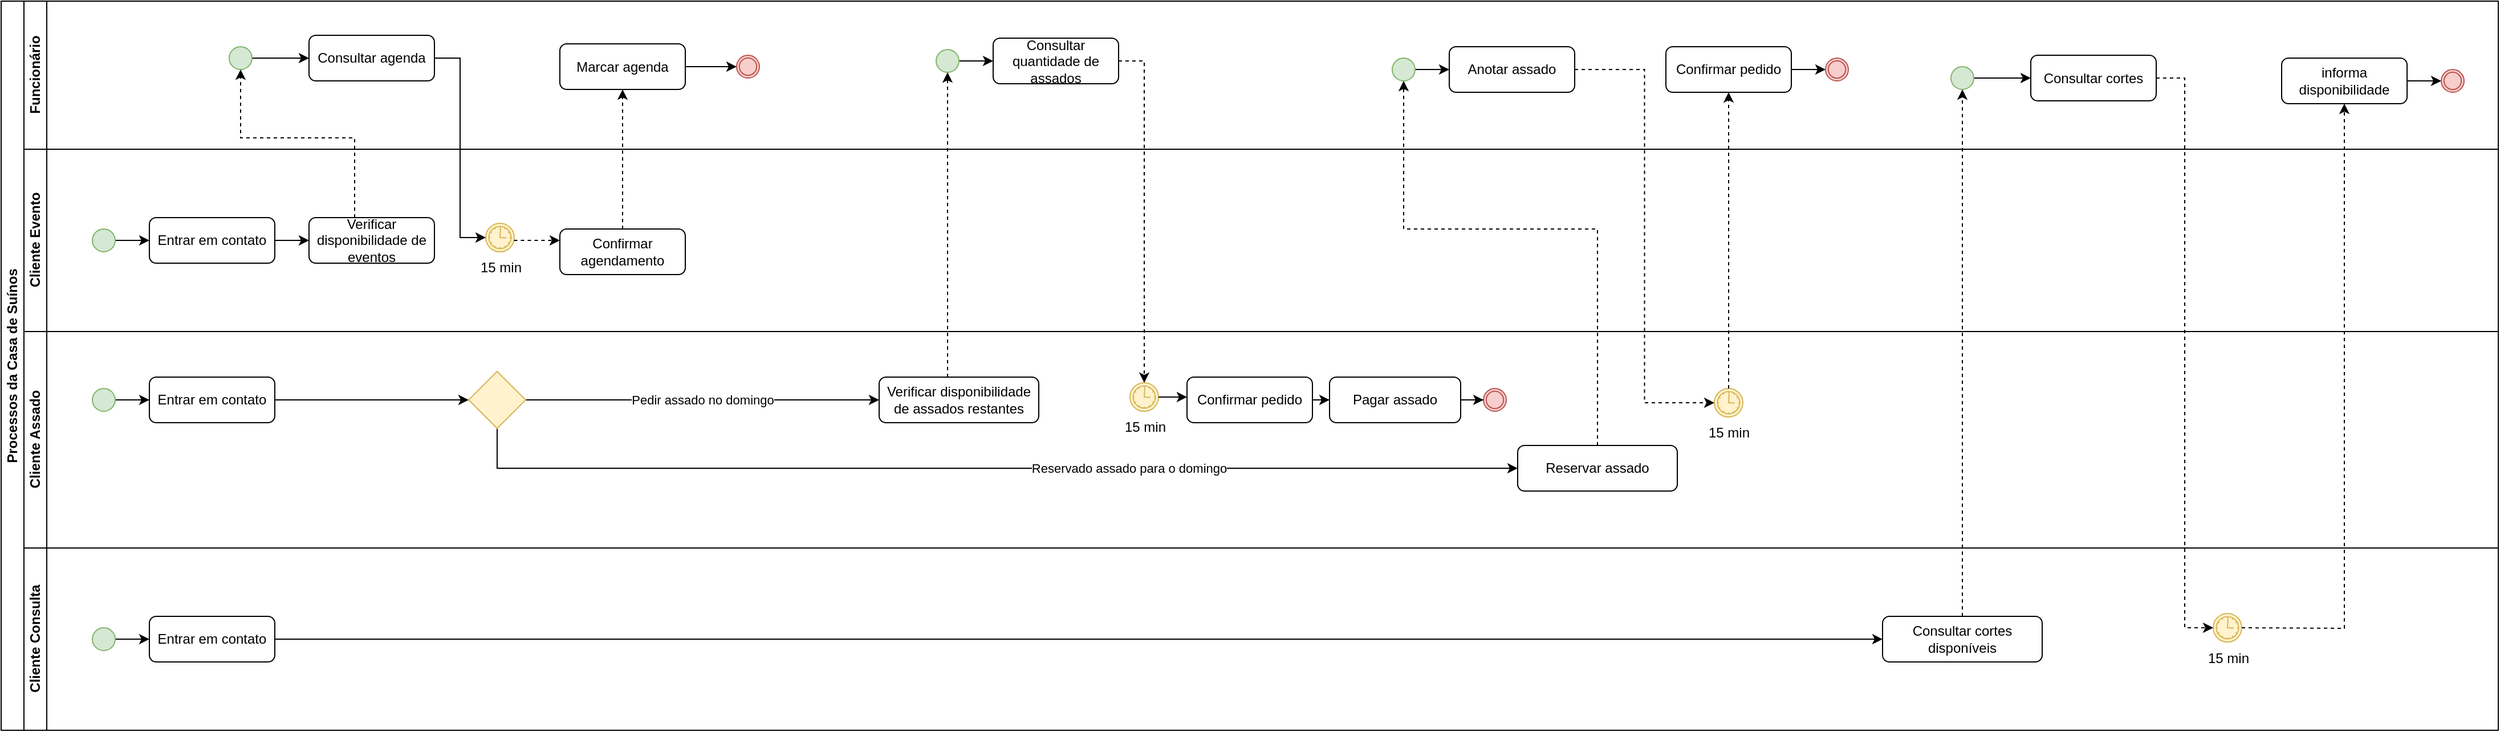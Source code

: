 <mxfile version="22.1.2" type="device">
  <diagram name="Page-1" id="2a216829-ef6e-dabb-86c1-c78162f3ba2b">
    <mxGraphModel dx="2419" dy="1171" grid="1" gridSize="10" guides="1" tooltips="1" connect="1" arrows="1" fold="1" page="1" pageScale="1" pageWidth="850" pageHeight="1100" background="none" math="0" shadow="0">
      <root>
        <mxCell id="0" />
        <mxCell id="1" parent="0" />
        <mxCell id="NOZRpMfCUy-URYiqGIte-18" value="Processos da Casa de Suínos" style="swimlane;html=1;childLayout=stackLayout;resizeParent=1;resizeParentMax=0;horizontal=0;startSize=20;horizontalStack=0;whiteSpace=wrap;" parent="1" vertex="1">
          <mxGeometry x="-50" y="630" width="2190" height="640" as="geometry" />
        </mxCell>
        <mxCell id="NOZRpMfCUy-URYiqGIte-19" value="Funcionário" style="swimlane;html=1;startSize=20;horizontal=0;" parent="NOZRpMfCUy-URYiqGIte-18" vertex="1">
          <mxGeometry x="20" width="2170" height="130" as="geometry" />
        </mxCell>
        <mxCell id="NOZRpMfCUy-URYiqGIte-46" value="Consultar agenda" style="rounded=1;whiteSpace=wrap;html=1;" parent="NOZRpMfCUy-URYiqGIte-19" vertex="1">
          <mxGeometry x="250" y="30" width="110" height="40" as="geometry" />
        </mxCell>
        <mxCell id="NOZRpMfCUy-URYiqGIte-50" style="edgeStyle=orthogonalEdgeStyle;rounded=0;orthogonalLoop=1;jettySize=auto;html=1;entryX=0;entryY=0.5;entryDx=0;entryDy=0;" parent="NOZRpMfCUy-URYiqGIte-19" source="NOZRpMfCUy-URYiqGIte-48" target="NOZRpMfCUy-URYiqGIte-46" edge="1">
          <mxGeometry relative="1" as="geometry" />
        </mxCell>
        <mxCell id="NOZRpMfCUy-URYiqGIte-48" value="" style="points=[[0.145,0.145,0],[0.5,0,0],[0.855,0.145,0],[1,0.5,0],[0.855,0.855,0],[0.5,1,0],[0.145,0.855,0],[0,0.5,0]];shape=mxgraph.bpmn.event;html=1;verticalLabelPosition=bottom;labelBackgroundColor=#ffffff;verticalAlign=top;align=center;perimeter=ellipsePerimeter;outlineConnect=0;aspect=fixed;outline=standard;symbol=general;fillColor=#d5e8d4;strokeColor=#82b366;" parent="NOZRpMfCUy-URYiqGIte-19" vertex="1">
          <mxGeometry x="180" y="40" width="20" height="20" as="geometry" />
        </mxCell>
        <mxCell id="NOZRpMfCUy-URYiqGIte-55" value="Marcar agenda" style="rounded=1;whiteSpace=wrap;html=1;" parent="NOZRpMfCUy-URYiqGIte-19" vertex="1">
          <mxGeometry x="470" y="37.5" width="110" height="40" as="geometry" />
        </mxCell>
        <mxCell id="NOZRpMfCUy-URYiqGIte-57" value="" style="points=[[0.145,0.145,0],[0.5,0,0],[0.855,0.145,0],[1,0.5,0],[0.855,0.855,0],[0.5,1,0],[0.145,0.855,0],[0,0.5,0]];shape=mxgraph.bpmn.event;html=1;verticalLabelPosition=bottom;labelBackgroundColor=#ffffff;verticalAlign=top;align=center;perimeter=ellipsePerimeter;outlineConnect=0;aspect=fixed;outline=throwing;symbol=general;fillColor=#f8cecc;strokeColor=#b85450;" parent="NOZRpMfCUy-URYiqGIte-19" vertex="1">
          <mxGeometry x="625" y="47.5" width="20" height="20" as="geometry" />
        </mxCell>
        <mxCell id="NOZRpMfCUy-URYiqGIte-58" style="edgeStyle=orthogonalEdgeStyle;rounded=0;orthogonalLoop=1;jettySize=auto;html=1;entryX=0;entryY=0.5;entryDx=0;entryDy=0;entryPerimeter=0;" parent="NOZRpMfCUy-URYiqGIte-19" source="NOZRpMfCUy-URYiqGIte-55" target="NOZRpMfCUy-URYiqGIte-57" edge="1">
          <mxGeometry relative="1" as="geometry" />
        </mxCell>
        <mxCell id="NOZRpMfCUy-URYiqGIte-73" style="edgeStyle=orthogonalEdgeStyle;rounded=0;orthogonalLoop=1;jettySize=auto;html=1;entryX=0;entryY=0.5;entryDx=0;entryDy=0;" parent="NOZRpMfCUy-URYiqGIte-19" source="NOZRpMfCUy-URYiqGIte-67" target="NOZRpMfCUy-URYiqGIte-70" edge="1">
          <mxGeometry relative="1" as="geometry" />
        </mxCell>
        <mxCell id="NOZRpMfCUy-URYiqGIte-67" value="" style="points=[[0.145,0.145,0],[0.5,0,0],[0.855,0.145,0],[1,0.5,0],[0.855,0.855,0],[0.5,1,0],[0.145,0.855,0],[0,0.5,0]];shape=mxgraph.bpmn.event;html=1;verticalLabelPosition=bottom;labelBackgroundColor=#ffffff;verticalAlign=top;align=center;perimeter=ellipsePerimeter;outlineConnect=0;aspect=fixed;outline=standard;symbol=general;fillColor=#d5e8d4;strokeColor=#82b366;" parent="NOZRpMfCUy-URYiqGIte-19" vertex="1">
          <mxGeometry x="800" y="42.5" width="20" height="20" as="geometry" />
        </mxCell>
        <mxCell id="NOZRpMfCUy-URYiqGIte-70" value="Consultar quantidade de assados" style="rounded=1;whiteSpace=wrap;html=1;" parent="NOZRpMfCUy-URYiqGIte-19" vertex="1">
          <mxGeometry x="850" y="32.5" width="110" height="40" as="geometry" />
        </mxCell>
        <mxCell id="NOZRpMfCUy-URYiqGIte-137" style="edgeStyle=orthogonalEdgeStyle;rounded=0;orthogonalLoop=1;jettySize=auto;html=1;entryX=0;entryY=0.5;entryDx=0;entryDy=0;" parent="NOZRpMfCUy-URYiqGIte-19" source="NOZRpMfCUy-URYiqGIte-138" target="NOZRpMfCUy-URYiqGIte-139" edge="1">
          <mxGeometry relative="1" as="geometry" />
        </mxCell>
        <mxCell id="NOZRpMfCUy-URYiqGIte-138" value="" style="points=[[0.145,0.145,0],[0.5,0,0],[0.855,0.145,0],[1,0.5,0],[0.855,0.855,0],[0.5,1,0],[0.145,0.855,0],[0,0.5,0]];shape=mxgraph.bpmn.event;html=1;verticalLabelPosition=bottom;labelBackgroundColor=#ffffff;verticalAlign=top;align=center;perimeter=ellipsePerimeter;outlineConnect=0;aspect=fixed;outline=standard;symbol=general;fillColor=#d5e8d4;strokeColor=#82b366;" parent="NOZRpMfCUy-URYiqGIte-19" vertex="1">
          <mxGeometry x="1200" y="50" width="20" height="20" as="geometry" />
        </mxCell>
        <mxCell id="NOZRpMfCUy-URYiqGIte-139" value="Anotar assado" style="rounded=1;whiteSpace=wrap;html=1;" parent="NOZRpMfCUy-URYiqGIte-19" vertex="1">
          <mxGeometry x="1250" y="40" width="110" height="40" as="geometry" />
        </mxCell>
        <mxCell id="NOZRpMfCUy-URYiqGIte-147" style="edgeStyle=orthogonalEdgeStyle;rounded=0;orthogonalLoop=1;jettySize=auto;html=1;" parent="NOZRpMfCUy-URYiqGIte-19" source="NOZRpMfCUy-URYiqGIte-143" target="NOZRpMfCUy-URYiqGIte-145" edge="1">
          <mxGeometry relative="1" as="geometry" />
        </mxCell>
        <mxCell id="NOZRpMfCUy-URYiqGIte-143" value="Confirmar pedido" style="rounded=1;whiteSpace=wrap;html=1;" parent="NOZRpMfCUy-URYiqGIte-19" vertex="1">
          <mxGeometry x="1440" y="40" width="110" height="40" as="geometry" />
        </mxCell>
        <mxCell id="NOZRpMfCUy-URYiqGIte-145" value="" style="points=[[0.145,0.145,0],[0.5,0,0],[0.855,0.145,0],[1,0.5,0],[0.855,0.855,0],[0.5,1,0],[0.145,0.855,0],[0,0.5,0]];shape=mxgraph.bpmn.event;html=1;verticalLabelPosition=bottom;labelBackgroundColor=#ffffff;verticalAlign=top;align=center;perimeter=ellipsePerimeter;outlineConnect=0;aspect=fixed;outline=throwing;symbol=general;fillColor=#f8cecc;strokeColor=#b85450;" parent="NOZRpMfCUy-URYiqGIte-19" vertex="1">
          <mxGeometry x="1580" y="50" width="20" height="20" as="geometry" />
        </mxCell>
        <mxCell id="NOZRpMfCUy-URYiqGIte-151" value="Consultar cortes" style="rounded=1;whiteSpace=wrap;html=1;" parent="NOZRpMfCUy-URYiqGIte-19" vertex="1">
          <mxGeometry x="1760" y="47.5" width="110" height="40" as="geometry" />
        </mxCell>
        <mxCell id="NOZRpMfCUy-URYiqGIte-152" style="edgeStyle=orthogonalEdgeStyle;rounded=0;orthogonalLoop=1;jettySize=auto;html=1;entryX=0;entryY=0.5;entryDx=0;entryDy=0;" parent="NOZRpMfCUy-URYiqGIte-19" source="NOZRpMfCUy-URYiqGIte-153" target="NOZRpMfCUy-URYiqGIte-151" edge="1">
          <mxGeometry relative="1" as="geometry" />
        </mxCell>
        <mxCell id="NOZRpMfCUy-URYiqGIte-153" value="" style="points=[[0.145,0.145,0],[0.5,0,0],[0.855,0.145,0],[1,0.5,0],[0.855,0.855,0],[0.5,1,0],[0.145,0.855,0],[0,0.5,0]];shape=mxgraph.bpmn.event;html=1;verticalLabelPosition=bottom;labelBackgroundColor=#ffffff;verticalAlign=top;align=center;perimeter=ellipsePerimeter;outlineConnect=0;aspect=fixed;outline=standard;symbol=general;fillColor=#d5e8d4;strokeColor=#82b366;" parent="NOZRpMfCUy-URYiqGIte-19" vertex="1">
          <mxGeometry x="1690" y="57.5" width="20" height="20" as="geometry" />
        </mxCell>
        <mxCell id="NOZRpMfCUy-URYiqGIte-158" style="edgeStyle=orthogonalEdgeStyle;rounded=0;orthogonalLoop=1;jettySize=auto;html=1;" parent="NOZRpMfCUy-URYiqGIte-19" source="NOZRpMfCUy-URYiqGIte-159" target="NOZRpMfCUy-URYiqGIte-160" edge="1">
          <mxGeometry relative="1" as="geometry" />
        </mxCell>
        <mxCell id="NOZRpMfCUy-URYiqGIte-159" value="informa disponibilidade" style="rounded=1;whiteSpace=wrap;html=1;" parent="NOZRpMfCUy-URYiqGIte-19" vertex="1">
          <mxGeometry x="1980" y="50" width="110" height="40" as="geometry" />
        </mxCell>
        <mxCell id="NOZRpMfCUy-URYiqGIte-160" value="" style="points=[[0.145,0.145,0],[0.5,0,0],[0.855,0.145,0],[1,0.5,0],[0.855,0.855,0],[0.5,1,0],[0.145,0.855,0],[0,0.5,0]];shape=mxgraph.bpmn.event;html=1;verticalLabelPosition=bottom;labelBackgroundColor=#ffffff;verticalAlign=top;align=center;perimeter=ellipsePerimeter;outlineConnect=0;aspect=fixed;outline=throwing;symbol=general;fillColor=#f8cecc;strokeColor=#b85450;" parent="NOZRpMfCUy-URYiqGIte-19" vertex="1">
          <mxGeometry x="2120" y="60" width="20" height="20" as="geometry" />
        </mxCell>
        <mxCell id="NOZRpMfCUy-URYiqGIte-20" value="Cliente Evento" style="swimlane;html=1;startSize=20;horizontal=0;" parent="NOZRpMfCUy-URYiqGIte-18" vertex="1">
          <mxGeometry x="20" y="130" width="2170" height="160" as="geometry" />
        </mxCell>
        <mxCell id="NOZRpMfCUy-URYiqGIte-33" style="edgeStyle=orthogonalEdgeStyle;rounded=0;orthogonalLoop=1;jettySize=auto;html=1;entryX=0;entryY=0.5;entryDx=0;entryDy=0;" parent="NOZRpMfCUy-URYiqGIte-20" source="NOZRpMfCUy-URYiqGIte-31" target="NOZRpMfCUy-URYiqGIte-32" edge="1">
          <mxGeometry relative="1" as="geometry" />
        </mxCell>
        <mxCell id="NOZRpMfCUy-URYiqGIte-31" value="" style="points=[[0.145,0.145,0],[0.5,0,0],[0.855,0.145,0],[1,0.5,0],[0.855,0.855,0],[0.5,1,0],[0.145,0.855,0],[0,0.5,0]];shape=mxgraph.bpmn.event;html=1;verticalLabelPosition=bottom;labelBackgroundColor=#ffffff;verticalAlign=top;align=center;perimeter=ellipsePerimeter;outlineConnect=0;aspect=fixed;outline=standard;symbol=general;fillColor=#d5e8d4;strokeColor=#82b366;" parent="NOZRpMfCUy-URYiqGIte-20" vertex="1">
          <mxGeometry x="60" y="70" width="20" height="20" as="geometry" />
        </mxCell>
        <mxCell id="NOZRpMfCUy-URYiqGIte-44" style="edgeStyle=orthogonalEdgeStyle;rounded=0;orthogonalLoop=1;jettySize=auto;html=1;entryX=0;entryY=0.5;entryDx=0;entryDy=0;" parent="NOZRpMfCUy-URYiqGIte-20" source="NOZRpMfCUy-URYiqGIte-32" target="NOZRpMfCUy-URYiqGIte-34" edge="1">
          <mxGeometry relative="1" as="geometry" />
        </mxCell>
        <mxCell id="NOZRpMfCUy-URYiqGIte-32" value="Entrar em contato" style="rounded=1;whiteSpace=wrap;html=1;" parent="NOZRpMfCUy-URYiqGIte-20" vertex="1">
          <mxGeometry x="110" y="60" width="110" height="40" as="geometry" />
        </mxCell>
        <mxCell id="NOZRpMfCUy-URYiqGIte-34" value="Verificar disponibilidade de eventos" style="rounded=1;whiteSpace=wrap;html=1;" parent="NOZRpMfCUy-URYiqGIte-20" vertex="1">
          <mxGeometry x="250" y="60" width="110" height="40" as="geometry" />
        </mxCell>
        <mxCell id="NOZRpMfCUy-URYiqGIte-53" value="Confirmar agendamento" style="rounded=1;whiteSpace=wrap;html=1;" parent="NOZRpMfCUy-URYiqGIte-20" vertex="1">
          <mxGeometry x="470" y="70" width="110" height="40" as="geometry" />
        </mxCell>
        <mxCell id="NOZRpMfCUy-URYiqGIte-51" value="15 min" style="points=[[0.145,0.145,0],[0.5,0,0],[0.855,0.145,0],[1,0.5,0],[0.855,0.855,0],[0.5,1,0],[0.145,0.855,0],[0,0.5,0]];shape=mxgraph.bpmn.event;html=1;verticalLabelPosition=bottom;labelBackgroundColor=#ffffff;verticalAlign=top;align=center;perimeter=ellipsePerimeter;outlineConnect=0;aspect=fixed;outline=standard;symbol=timer;fillColor=#fff2cc;strokeColor=#d6b656;" parent="NOZRpMfCUy-URYiqGIte-20" vertex="1">
          <mxGeometry x="405" y="65" width="25" height="25" as="geometry" />
        </mxCell>
        <mxCell id="NOZRpMfCUy-URYiqGIte-54" style="edgeStyle=orthogonalEdgeStyle;rounded=0;orthogonalLoop=1;jettySize=auto;html=1;dashed=1;" parent="NOZRpMfCUy-URYiqGIte-20" source="NOZRpMfCUy-URYiqGIte-51" edge="1">
          <mxGeometry relative="1" as="geometry">
            <mxPoint x="470" y="80" as="targetPoint" />
            <Array as="points">
              <mxPoint x="470" y="80" />
            </Array>
          </mxGeometry>
        </mxCell>
        <mxCell id="NOZRpMfCUy-URYiqGIte-9" value="Cliente Assado" style="swimlane;html=1;startSize=20;horizontal=0;" parent="NOZRpMfCUy-URYiqGIte-18" vertex="1">
          <mxGeometry x="20" y="290" width="2170" height="190" as="geometry">
            <mxRectangle x="20" y="120" width="1390" height="30" as="alternateBounds" />
          </mxGeometry>
        </mxCell>
        <mxCell id="NOZRpMfCUy-URYiqGIte-35" style="edgeStyle=orthogonalEdgeStyle;rounded=0;orthogonalLoop=1;jettySize=auto;html=1;entryX=0;entryY=0.5;entryDx=0;entryDy=0;" parent="NOZRpMfCUy-URYiqGIte-9" source="NOZRpMfCUy-URYiqGIte-36" target="NOZRpMfCUy-URYiqGIte-37" edge="1">
          <mxGeometry relative="1" as="geometry" />
        </mxCell>
        <mxCell id="NOZRpMfCUy-URYiqGIte-36" value="" style="points=[[0.145,0.145,0],[0.5,0,0],[0.855,0.145,0],[1,0.5,0],[0.855,0.855,0],[0.5,1,0],[0.145,0.855,0],[0,0.5,0]];shape=mxgraph.bpmn.event;html=1;verticalLabelPosition=bottom;labelBackgroundColor=#ffffff;verticalAlign=top;align=center;perimeter=ellipsePerimeter;outlineConnect=0;aspect=fixed;outline=standard;symbol=general;fillColor=#d5e8d4;strokeColor=#82b366;" parent="NOZRpMfCUy-URYiqGIte-9" vertex="1">
          <mxGeometry x="60" y="50" width="20" height="20" as="geometry" />
        </mxCell>
        <mxCell id="NOZRpMfCUy-URYiqGIte-37" value="Entrar em contato" style="rounded=1;whiteSpace=wrap;html=1;" parent="NOZRpMfCUy-URYiqGIte-9" vertex="1">
          <mxGeometry x="110" y="40" width="110" height="40" as="geometry" />
        </mxCell>
        <mxCell id="NOZRpMfCUy-URYiqGIte-65" value="Verificar disponibilidade de assados restantes" style="rounded=1;whiteSpace=wrap;html=1;" parent="NOZRpMfCUy-URYiqGIte-9" vertex="1">
          <mxGeometry x="750" y="40" width="140" height="40" as="geometry" />
        </mxCell>
        <mxCell id="NOZRpMfCUy-URYiqGIte-134" style="edgeStyle=orthogonalEdgeStyle;rounded=0;orthogonalLoop=1;jettySize=auto;html=1;" parent="NOZRpMfCUy-URYiqGIte-9" source="NOZRpMfCUy-URYiqGIte-81" target="NOZRpMfCUy-URYiqGIte-133" edge="1">
          <mxGeometry relative="1" as="geometry" />
        </mxCell>
        <mxCell id="NOZRpMfCUy-URYiqGIte-81" value="Confirmar pedido" style="rounded=1;whiteSpace=wrap;html=1;" parent="NOZRpMfCUy-URYiqGIte-9" vertex="1">
          <mxGeometry x="1020" y="40" width="110" height="40" as="geometry" />
        </mxCell>
        <mxCell id="NOZRpMfCUy-URYiqGIte-83" value="Reservar assado" style="rounded=1;whiteSpace=wrap;html=1;" parent="NOZRpMfCUy-URYiqGIte-9" vertex="1">
          <mxGeometry x="1310" y="100" width="140" height="40" as="geometry" />
        </mxCell>
        <mxCell id="NOZRpMfCUy-URYiqGIte-86" value="Pedir assado no domingo" style="edgeStyle=orthogonalEdgeStyle;rounded=0;orthogonalLoop=1;jettySize=auto;html=1;entryX=0;entryY=0.5;entryDx=0;entryDy=0;" parent="NOZRpMfCUy-URYiqGIte-9" source="NOZRpMfCUy-URYiqGIte-84" target="NOZRpMfCUy-URYiqGIte-65" edge="1">
          <mxGeometry relative="1" as="geometry" />
        </mxCell>
        <mxCell id="NOZRpMfCUy-URYiqGIte-87" style="edgeStyle=orthogonalEdgeStyle;rounded=0;orthogonalLoop=1;jettySize=auto;html=1;entryX=0;entryY=0.5;entryDx=0;entryDy=0;" parent="NOZRpMfCUy-URYiqGIte-9" source="NOZRpMfCUy-URYiqGIte-84" target="NOZRpMfCUy-URYiqGIte-83" edge="1">
          <mxGeometry relative="1" as="geometry">
            <Array as="points">
              <mxPoint x="415" y="120" />
            </Array>
          </mxGeometry>
        </mxCell>
        <mxCell id="NOZRpMfCUy-URYiqGIte-89" value="Reservado assado para o domingo" style="edgeLabel;html=1;align=center;verticalAlign=middle;resizable=0;points=[];" parent="NOZRpMfCUy-URYiqGIte-87" vertex="1" connectable="0">
          <mxGeometry x="0.266" relative="1" as="geometry">
            <mxPoint as="offset" />
          </mxGeometry>
        </mxCell>
        <mxCell id="NOZRpMfCUy-URYiqGIte-84" value="" style="points=[[0.25,0.25,0],[0.5,0,0],[0.75,0.25,0],[1,0.5,0],[0.75,0.75,0],[0.5,1,0],[0.25,0.75,0],[0,0.5,0]];shape=mxgraph.bpmn.gateway2;html=1;verticalLabelPosition=bottom;labelBackgroundColor=#ffffff;verticalAlign=top;align=center;perimeter=rhombusPerimeter;outlineConnect=0;outline=none;symbol=none;fillColor=#fff2cc;strokeColor=#d6b656;" parent="NOZRpMfCUy-URYiqGIte-9" vertex="1">
          <mxGeometry x="390" y="35" width="50" height="50" as="geometry" />
        </mxCell>
        <mxCell id="NOZRpMfCUy-URYiqGIte-85" style="edgeStyle=orthogonalEdgeStyle;rounded=0;orthogonalLoop=1;jettySize=auto;html=1;entryX=0;entryY=0.5;entryDx=0;entryDy=0;entryPerimeter=0;" parent="NOZRpMfCUy-URYiqGIte-9" source="NOZRpMfCUy-URYiqGIte-37" target="NOZRpMfCUy-URYiqGIte-84" edge="1">
          <mxGeometry relative="1" as="geometry" />
        </mxCell>
        <mxCell id="NOZRpMfCUy-URYiqGIte-133" value="Pagar assado" style="rounded=1;whiteSpace=wrap;html=1;" parent="NOZRpMfCUy-URYiqGIte-9" vertex="1">
          <mxGeometry x="1145" y="40" width="115" height="40" as="geometry" />
        </mxCell>
        <mxCell id="NOZRpMfCUy-URYiqGIte-135" value="" style="points=[[0.145,0.145,0],[0.5,0,0],[0.855,0.145,0],[1,0.5,0],[0.855,0.855,0],[0.5,1,0],[0.145,0.855,0],[0,0.5,0]];shape=mxgraph.bpmn.event;html=1;verticalLabelPosition=bottom;labelBackgroundColor=#ffffff;verticalAlign=top;align=center;perimeter=ellipsePerimeter;outlineConnect=0;aspect=fixed;outline=throwing;symbol=general;fillColor=#f8cecc;strokeColor=#b85450;" parent="NOZRpMfCUy-URYiqGIte-9" vertex="1">
          <mxGeometry x="1280" y="50" width="20" height="20" as="geometry" />
        </mxCell>
        <mxCell id="NOZRpMfCUy-URYiqGIte-136" style="edgeStyle=orthogonalEdgeStyle;rounded=0;orthogonalLoop=1;jettySize=auto;html=1;entryX=0;entryY=0.5;entryDx=0;entryDy=0;entryPerimeter=0;" parent="NOZRpMfCUy-URYiqGIte-9" source="NOZRpMfCUy-URYiqGIte-133" target="NOZRpMfCUy-URYiqGIte-135" edge="1">
          <mxGeometry relative="1" as="geometry" />
        </mxCell>
        <mxCell id="NOZRpMfCUy-URYiqGIte-140" value="15 min" style="points=[[0.145,0.145,0],[0.5,0,0],[0.855,0.145,0],[1,0.5,0],[0.855,0.855,0],[0.5,1,0],[0.145,0.855,0],[0,0.5,0]];shape=mxgraph.bpmn.event;html=1;verticalLabelPosition=bottom;labelBackgroundColor=#ffffff;verticalAlign=top;align=center;perimeter=ellipsePerimeter;outlineConnect=0;aspect=fixed;outline=standard;symbol=timer;fillColor=#fff2cc;strokeColor=#d6b656;" parent="NOZRpMfCUy-URYiqGIte-9" vertex="1">
          <mxGeometry x="1482.5" y="50" width="25" height="25" as="geometry" />
        </mxCell>
        <mxCell id="NOZRpMfCUy-URYiqGIte-71" value="15 min" style="points=[[0.145,0.145,0],[0.5,0,0],[0.855,0.145,0],[1,0.5,0],[0.855,0.855,0],[0.5,1,0],[0.145,0.855,0],[0,0.5,0]];shape=mxgraph.bpmn.event;html=1;verticalLabelPosition=bottom;labelBackgroundColor=#ffffff;verticalAlign=top;align=center;perimeter=ellipsePerimeter;outlineConnect=0;aspect=fixed;outline=standard;symbol=timer;fillColor=#fff2cc;strokeColor=#d6b656;" parent="NOZRpMfCUy-URYiqGIte-9" vertex="1">
          <mxGeometry x="970" y="45" width="25" height="25" as="geometry" />
        </mxCell>
        <mxCell id="NOZRpMfCUy-URYiqGIte-168" style="edgeStyle=orthogonalEdgeStyle;rounded=0;orthogonalLoop=1;jettySize=auto;html=1;entryX=0;entryY=0.438;entryDx=0;entryDy=0;entryPerimeter=0;" parent="NOZRpMfCUy-URYiqGIte-9" source="NOZRpMfCUy-URYiqGIte-71" target="NOZRpMfCUy-URYiqGIte-81" edge="1">
          <mxGeometry relative="1" as="geometry" />
        </mxCell>
        <mxCell id="NOZRpMfCUy-URYiqGIte-21" value="Cliente Consulta" style="swimlane;html=1;startSize=20;horizontal=0;" parent="NOZRpMfCUy-URYiqGIte-18" vertex="1">
          <mxGeometry x="20" y="480" width="2170" height="160" as="geometry" />
        </mxCell>
        <mxCell id="NOZRpMfCUy-URYiqGIte-41" style="edgeStyle=orthogonalEdgeStyle;rounded=0;orthogonalLoop=1;jettySize=auto;html=1;entryX=0;entryY=0.5;entryDx=0;entryDy=0;" parent="NOZRpMfCUy-URYiqGIte-21" source="NOZRpMfCUy-URYiqGIte-42" target="NOZRpMfCUy-URYiqGIte-43" edge="1">
          <mxGeometry relative="1" as="geometry" />
        </mxCell>
        <mxCell id="NOZRpMfCUy-URYiqGIte-42" value="" style="points=[[0.145,0.145,0],[0.5,0,0],[0.855,0.145,0],[1,0.5,0],[0.855,0.855,0],[0.5,1,0],[0.145,0.855,0],[0,0.5,0]];shape=mxgraph.bpmn.event;html=1;verticalLabelPosition=bottom;labelBackgroundColor=#ffffff;verticalAlign=top;align=center;perimeter=ellipsePerimeter;outlineConnect=0;aspect=fixed;outline=standard;symbol=general;fillColor=#d5e8d4;strokeColor=#82b366;" parent="NOZRpMfCUy-URYiqGIte-21" vertex="1">
          <mxGeometry x="60" y="70" width="20" height="20" as="geometry" />
        </mxCell>
        <mxCell id="NOZRpMfCUy-URYiqGIte-150" style="edgeStyle=orthogonalEdgeStyle;rounded=0;orthogonalLoop=1;jettySize=auto;html=1;entryX=0;entryY=0.5;entryDx=0;entryDy=0;" parent="NOZRpMfCUy-URYiqGIte-21" source="NOZRpMfCUy-URYiqGIte-43" target="NOZRpMfCUy-URYiqGIte-148" edge="1">
          <mxGeometry relative="1" as="geometry" />
        </mxCell>
        <mxCell id="NOZRpMfCUy-URYiqGIte-43" value="Entrar em contato" style="rounded=1;whiteSpace=wrap;html=1;" parent="NOZRpMfCUy-URYiqGIte-21" vertex="1">
          <mxGeometry x="110" y="60" width="110" height="40" as="geometry" />
        </mxCell>
        <mxCell id="NOZRpMfCUy-URYiqGIte-148" value="Consultar cortes disponíveis" style="rounded=1;whiteSpace=wrap;html=1;" parent="NOZRpMfCUy-URYiqGIte-21" vertex="1">
          <mxGeometry x="1630" y="60" width="140" height="40" as="geometry" />
        </mxCell>
        <mxCell id="NOZRpMfCUy-URYiqGIte-154" value="15 min" style="points=[[0.145,0.145,0],[0.5,0,0],[0.855,0.145,0],[1,0.5,0],[0.855,0.855,0],[0.5,1,0],[0.145,0.855,0],[0,0.5,0]];shape=mxgraph.bpmn.event;html=1;verticalLabelPosition=bottom;labelBackgroundColor=#ffffff;verticalAlign=top;align=center;perimeter=ellipsePerimeter;outlineConnect=0;aspect=fixed;outline=standard;symbol=timer;fillColor=#fff2cc;strokeColor=#d6b656;" parent="NOZRpMfCUy-URYiqGIte-21" vertex="1">
          <mxGeometry x="1920" y="57.5" width="25" height="25" as="geometry" />
        </mxCell>
        <mxCell id="NOZRpMfCUy-URYiqGIte-157" style="edgeStyle=orthogonalEdgeStyle;rounded=0;orthogonalLoop=1;jettySize=auto;html=1;dashed=1;" parent="NOZRpMfCUy-URYiqGIte-21" target="NOZRpMfCUy-URYiqGIte-159" edge="1">
          <mxGeometry relative="1" as="geometry">
            <mxPoint x="1945" y="70" as="sourcePoint" />
          </mxGeometry>
        </mxCell>
        <mxCell id="NOZRpMfCUy-URYiqGIte-47" style="edgeStyle=orthogonalEdgeStyle;rounded=0;orthogonalLoop=1;jettySize=auto;html=1;entryX=0.5;entryY=1;entryDx=0;entryDy=0;entryPerimeter=0;dashed=1;" parent="NOZRpMfCUy-URYiqGIte-18" source="NOZRpMfCUy-URYiqGIte-34" target="NOZRpMfCUy-URYiqGIte-48" edge="1">
          <mxGeometry relative="1" as="geometry">
            <mxPoint x="325" y="90" as="targetPoint" />
            <Array as="points">
              <mxPoint x="310" y="120" />
              <mxPoint x="210" y="120" />
            </Array>
          </mxGeometry>
        </mxCell>
        <mxCell id="NOZRpMfCUy-URYiqGIte-56" style="edgeStyle=orthogonalEdgeStyle;rounded=0;orthogonalLoop=1;jettySize=auto;html=1;entryX=0.5;entryY=1;entryDx=0;entryDy=0;dashed=1;" parent="NOZRpMfCUy-URYiqGIte-18" source="NOZRpMfCUy-URYiqGIte-53" target="NOZRpMfCUy-URYiqGIte-55" edge="1">
          <mxGeometry relative="1" as="geometry" />
        </mxCell>
        <mxCell id="NOZRpMfCUy-URYiqGIte-68" style="edgeStyle=orthogonalEdgeStyle;rounded=0;orthogonalLoop=1;jettySize=auto;html=1;entryX=0.5;entryY=1;entryDx=0;entryDy=0;entryPerimeter=0;dashed=1;" parent="NOZRpMfCUy-URYiqGIte-18" source="NOZRpMfCUy-URYiqGIte-65" target="NOZRpMfCUy-URYiqGIte-67" edge="1">
          <mxGeometry relative="1" as="geometry">
            <mxPoint x="825" y="70" as="targetPoint" />
            <Array as="points">
              <mxPoint x="830" y="260" />
              <mxPoint x="830" y="260" />
            </Array>
          </mxGeometry>
        </mxCell>
        <mxCell id="NOZRpMfCUy-URYiqGIte-142" style="edgeStyle=orthogonalEdgeStyle;rounded=0;orthogonalLoop=1;jettySize=auto;html=1;entryX=0.5;entryY=1;entryDx=0;entryDy=0;entryPerimeter=0;dashed=1;" parent="NOZRpMfCUy-URYiqGIte-18" source="NOZRpMfCUy-URYiqGIte-83" target="NOZRpMfCUy-URYiqGIte-138" edge="1">
          <mxGeometry relative="1" as="geometry">
            <Array as="points">
              <mxPoint x="1400" y="200" />
              <mxPoint x="1230" y="200" />
            </Array>
          </mxGeometry>
        </mxCell>
        <mxCell id="NOZRpMfCUy-URYiqGIte-156" style="edgeStyle=orthogonalEdgeStyle;rounded=0;orthogonalLoop=1;jettySize=auto;html=1;entryX=0.5;entryY=1;entryDx=0;entryDy=0;entryPerimeter=0;dashed=1;" parent="NOZRpMfCUy-URYiqGIte-18" source="NOZRpMfCUy-URYiqGIte-148" target="NOZRpMfCUy-URYiqGIte-153" edge="1">
          <mxGeometry relative="1" as="geometry" />
        </mxCell>
        <mxCell id="NOZRpMfCUy-URYiqGIte-52" style="edgeStyle=orthogonalEdgeStyle;rounded=0;orthogonalLoop=1;jettySize=auto;html=1;entryX=0;entryY=0.5;entryDx=0;entryDy=0;entryPerimeter=0;" parent="NOZRpMfCUy-URYiqGIte-18" source="NOZRpMfCUy-URYiqGIte-46" target="NOZRpMfCUy-URYiqGIte-51" edge="1">
          <mxGeometry relative="1" as="geometry" />
        </mxCell>
        <mxCell id="NOZRpMfCUy-URYiqGIte-155" style="edgeStyle=orthogonalEdgeStyle;rounded=0;orthogonalLoop=1;jettySize=auto;html=1;entryX=0;entryY=0.5;entryDx=0;entryDy=0;entryPerimeter=0;dashed=1;" parent="NOZRpMfCUy-URYiqGIte-18" source="NOZRpMfCUy-URYiqGIte-151" target="NOZRpMfCUy-URYiqGIte-154" edge="1">
          <mxGeometry relative="1" as="geometry" />
        </mxCell>
        <mxCell id="NOZRpMfCUy-URYiqGIte-144" style="edgeStyle=orthogonalEdgeStyle;rounded=0;orthogonalLoop=1;jettySize=auto;html=1;dashed=1;" parent="NOZRpMfCUy-URYiqGIte-18" source="NOZRpMfCUy-URYiqGIte-140" target="NOZRpMfCUy-URYiqGIte-143" edge="1">
          <mxGeometry relative="1" as="geometry" />
        </mxCell>
        <mxCell id="NOZRpMfCUy-URYiqGIte-141" style="edgeStyle=orthogonalEdgeStyle;rounded=0;orthogonalLoop=1;jettySize=auto;html=1;entryX=0;entryY=0.5;entryDx=0;entryDy=0;entryPerimeter=0;dashed=1;" parent="NOZRpMfCUy-URYiqGIte-18" source="NOZRpMfCUy-URYiqGIte-139" target="NOZRpMfCUy-URYiqGIte-140" edge="1">
          <mxGeometry relative="1" as="geometry" />
        </mxCell>
        <mxCell id="NOZRpMfCUy-URYiqGIte-166" style="edgeStyle=orthogonalEdgeStyle;rounded=0;orthogonalLoop=1;jettySize=auto;html=1;entryX=0.5;entryY=0;entryDx=0;entryDy=0;entryPerimeter=0;dashed=1;" parent="NOZRpMfCUy-URYiqGIte-18" source="NOZRpMfCUy-URYiqGIte-70" target="NOZRpMfCUy-URYiqGIte-71" edge="1">
          <mxGeometry relative="1" as="geometry" />
        </mxCell>
      </root>
    </mxGraphModel>
  </diagram>
</mxfile>
